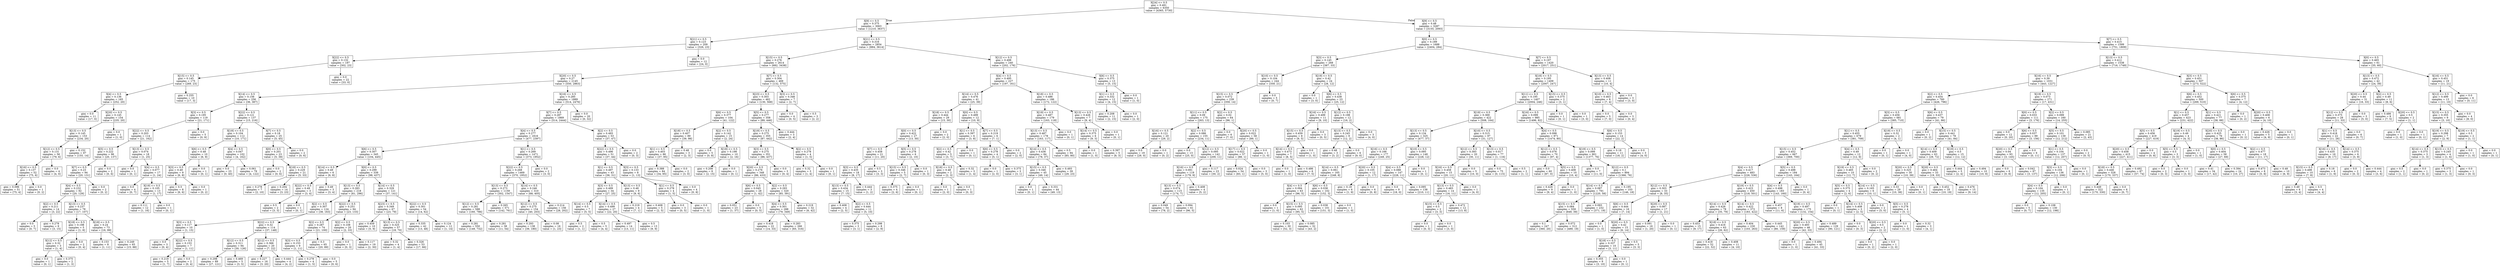 digraph Tree {
node [shape=box] ;
0 [label="X[24] <= 0.5\ngini = 0.491\nsamples = 6350\nvalue = [4365, 5730]"] ;
1 [label="X[9] <= 0.5\ngini = 0.375\nsamples = 3063\nvalue = [1210, 3637]"] ;
0 -> 1 [labeldistance=2.5, labelangle=45, headlabel="True"] ;
2 [label="X[21] <= 0.5\ngini = 0.123\nsamples = 209\nvalue = [326, 23]"] ;
1 -> 2 ;
3 [label="X[22] <= 0.5\ngini = 0.132\nsamples = 197\nvalue = [302, 23]"] ;
2 -> 3 ;
4 [label="X[15] <= 0.5\ngini = 0.145\nsamples = 175\nvalue = [269, 23]"] ;
3 -> 4 ;
5 [label="X[4] <= 0.5\ngini = 0.136\nsamples = 165\nvalue = [252, 20]"] ;
4 -> 5 ;
6 [label="gini = 0.0\nsamples = 11\nvalue = [17, 0]"] ;
5 -> 6 ;
7 [label="X[20] <= 0.5\ngini = 0.145\nsamples = 154\nvalue = [235, 20]"] ;
5 -> 7 ;
8 [label="X[13] <= 0.5\ngini = 0.145\nsamples = 153\nvalue = [234, 20]"] ;
7 -> 8 ;
9 [label="X[12] <= 0.5\ngini = 0.131\nsamples = 56\nvalue = [79, 6]"] ;
8 -> 9 ;
10 [label="X[16] <= 0.5\ngini = 0.137\nsamples = 52\nvalue = [75, 6]"] ;
9 -> 10 ;
11 [label="gini = 0.096\nsamples = 51\nvalue = [75, 4]"] ;
10 -> 11 ;
12 [label="gini = 0.0\nsamples = 1\nvalue = [0, 2]"] ;
10 -> 12 ;
13 [label="gini = 0.0\nsamples = 4\nvalue = [4, 0]"] ;
9 -> 13 ;
14 [label="gini = 0.152\nsamples = 97\nvalue = [155, 14]"] ;
8 -> 14 ;
15 [label="gini = 0.0\nsamples = 1\nvalue = [1, 0]"] ;
7 -> 15 ;
16 [label="gini = 0.255\nsamples = 10\nvalue = [17, 3]"] ;
4 -> 16 ;
17 [label="gini = 0.0\nsamples = 22\nvalue = [33, 0]"] ;
3 -> 17 ;
18 [label="gini = 0.0\nsamples = 12\nvalue = [24, 0]"] ;
2 -> 18 ;
19 [label="X[21] <= 0.5\ngini = 0.316\nsamples = 2854\nvalue = [884, 3614]"] ;
1 -> 19 ;
20 [label="X[15] <= 0.5\ngini = 0.276\nsamples = 2614\nvalue = [682, 3438]"] ;
19 -> 20 ;
21 [label="X[20] <= 0.5\ngini = 0.27\nsamples = 2145\nvalue = [550, 2863]"] ;
20 -> 21 ;
22 [label="X[14] <= 0.5\ngini = 0.156\nsamples = 256\nvalue = [36, 387]"] ;
21 -> 22 ;
23 [label="X[3] <= 0.5\ngini = 0.195\nsamples = 119\nvalue = [21, 171]"] ;
22 -> 23 ;
24 [label="X[22] <= 0.5\ngini = 0.203\nsamples = 114\nvalue = [21, 162]"] ;
23 -> 24 ;
25 [label="X[5] <= 0.5\ngini = 0.222\nsamples = 96\nvalue = [20, 137]"] ;
24 -> 25 ;
26 [label="X[7] <= 0.5\ngini = 0.23\nsamples = 94\nvalue = [20, 131]"] ;
25 -> 26 ;
27 [label="X[4] <= 0.5\ngini = 0.232\nsamples = 92\nvalue = [20, 129]"] ;
26 -> 27 ;
28 [label="X[2] <= 0.5\ngini = 0.211\nsamples = 14\nvalue = [3, 22]"] ;
27 -> 28 ;
29 [label="gini = 0.0\nsamples = 5\nvalue = [0, 7]"] ;
28 -> 29 ;
30 [label="gini = 0.278\nsamples = 9\nvalue = [3, 15]"] ;
28 -> 30 ;
31 [label="X[13] <= 0.5\ngini = 0.237\nsamples = 78\nvalue = [17, 107]"] ;
27 -> 31 ;
32 [label="X[18] <= 0.5\ngini = 0.198\nsamples = 5\nvalue = [1, 8]"] ;
31 -> 32 ;
33 [label="X[12] <= 0.5\ngini = 0.32\nsamples = 3\nvalue = [1, 4]"] ;
32 -> 33 ;
34 [label="gini = 0.0\nsamples = 1\nvalue = [0, 1]"] ;
33 -> 34 ;
35 [label="gini = 0.375\nsamples = 2\nvalue = [1, 3]"] ;
33 -> 35 ;
36 [label="gini = 0.0\nsamples = 2\nvalue = [0, 4]"] ;
32 -> 36 ;
37 [label="X[18] <= 0.5\ngini = 0.24\nsamples = 73\nvalue = [16, 99]"] ;
31 -> 37 ;
38 [label="gini = 0.153\nsamples = 8\nvalue = [1, 11]"] ;
37 -> 38 ;
39 [label="gini = 0.249\nsamples = 65\nvalue = [15, 88]"] ;
37 -> 39 ;
40 [label="gini = 0.0\nsamples = 2\nvalue = [0, 2]"] ;
26 -> 40 ;
41 [label="gini = 0.0\nsamples = 2\nvalue = [0, 6]"] ;
25 -> 41 ;
42 [label="X[13] <= 0.5\ngini = 0.074\nsamples = 18\nvalue = [1, 25]"] ;
24 -> 42 ;
43 [label="gini = 0.0\nsamples = 1\nvalue = [0, 1]"] ;
42 -> 43 ;
44 [label="X[4] <= 0.5\ngini = 0.077\nsamples = 17\nvalue = [1, 24]"] ;
42 -> 44 ;
45 [label="gini = 0.0\nsamples = 4\nvalue = [0, 7]"] ;
44 -> 45 ;
46 [label="X[19] <= 0.5\ngini = 0.105\nsamples = 13\nvalue = [1, 17]"] ;
44 -> 46 ;
47 [label="gini = 0.111\nsamples = 12\nvalue = [1, 16]"] ;
46 -> 47 ;
48 [label="gini = 0.0\nsamples = 1\nvalue = [0, 1]"] ;
46 -> 48 ;
49 [label="gini = 0.0\nsamples = 5\nvalue = [0, 9]"] ;
23 -> 49 ;
50 [label="X[22] <= 0.5\ngini = 0.121\nsamples = 137\nvalue = [15, 216]"] ;
22 -> 50 ;
51 [label="X[18] <= 0.5\ngini = 0.104\nsamples = 112\nvalue = [10, 171]"] ;
50 -> 51 ;
52 [label="X[6] <= 0.5\ngini = 0.48\nsamples = 10\nvalue = [6, 9]"] ;
51 -> 52 ;
53 [label="X[3] <= 0.5\ngini = 0.49\nsamples = 9\nvalue = [6, 8]"] ;
52 -> 53 ;
54 [label="gini = 0.5\nsamples = 8\nvalue = [6, 6]"] ;
53 -> 54 ;
55 [label="gini = 0.0\nsamples = 1\nvalue = [0, 2]"] ;
53 -> 55 ;
56 [label="gini = 0.0\nsamples = 1\nvalue = [0, 1]"] ;
52 -> 56 ;
57 [label="X[4] <= 0.5\ngini = 0.047\nsamples = 102\nvalue = [4, 162]"] ;
51 -> 57 ;
58 [label="gini = 0.0\nsamples = 23\nvalue = [0, 40]"] ;
57 -> 58 ;
59 [label="gini = 0.061\nsamples = 79\nvalue = [4, 122]"] ;
57 -> 59 ;
60 [label="X[7] <= 0.5\ngini = 0.18\nsamples = 25\nvalue = [5, 45]"] ;
50 -> 60 ;
61 [label="X[0] <= 0.5\ngini = 0.201\nsamples = 23\nvalue = [5, 39]"] ;
60 -> 61 ;
62 [label="gini = 0.0\nsamples = 2\nvalue = [0, 6]"] ;
61 -> 62 ;
63 [label="X[18] <= 0.5\ngini = 0.229\nsamples = 21\nvalue = [5, 33]"] ;
61 -> 63 ;
64 [label="gini = 0.278\nsamples = 7\nvalue = [2, 10]"] ;
63 -> 64 ;
65 [label="gini = 0.204\nsamples = 14\nvalue = [3, 23]"] ;
63 -> 65 ;
66 [label="gini = 0.0\nsamples = 2\nvalue = [0, 6]"] ;
60 -> 66 ;
67 [label="X[16] <= 0.5\ngini = 0.285\nsamples = 1889\nvalue = [514, 2476]"] ;
21 -> 67 ;
68 [label="X[7] <= 0.5\ngini = 0.287\nsamples = 1869\nvalue = [514, 2444]"] ;
67 -> 68 ;
69 [label="X[4] <= 0.5\ngini = 0.277\nsamples = 1816\nvalue = [477, 2397]"] ;
68 -> 69 ;
70 [label="X[6] <= 0.5\ngini = 0.307\nsamples = 345\nvalue = [104, 445]"] ;
69 -> 70 ;
71 [label="X[14] <= 0.5\ngini = 0.49\nsamples = 6\nvalue = [6, 8]"] ;
70 -> 71 ;
72 [label="X[22] <= 0.5\ngini = 0.49\nsamples = 3\nvalue = [3, 4]"] ;
71 -> 72 ;
73 [label="gini = 0.5\nsamples = 2\nvalue = [3, 3]"] ;
72 -> 73 ;
74 [label="gini = 0.0\nsamples = 1\nvalue = [0, 1]"] ;
72 -> 74 ;
75 [label="gini = 0.49\nsamples = 3\nvalue = [3, 4]"] ;
71 -> 75 ;
76 [label="X[0] <= 0.5\ngini = 0.299\nsamples = 339\nvalue = [98, 437]"] ;
70 -> 76 ;
77 [label="X[13] <= 0.5\ngini = 0.283\nsamples = 218\nvalue = [61, 296]"] ;
76 -> 77 ;
78 [label="X[2] <= 0.5\ngini = 0.307\nsamples = 124\nvalue = [38, 163]"] ;
77 -> 78 ;
79 [label="X[3] <= 0.5\ngini = 0.117\nsamples = 10\nvalue = [1, 15]"] ;
78 -> 79 ;
80 [label="gini = 0.0\nsamples = 3\nvalue = [0, 4]"] ;
79 -> 80 ;
81 [label="X[22] <= 0.5\ngini = 0.153\nsamples = 7\nvalue = [1, 11]"] ;
79 -> 81 ;
82 [label="gini = 0.219\nsamples = 5\nvalue = [1, 7]"] ;
81 -> 82 ;
83 [label="gini = 0.0\nsamples = 2\nvalue = [0, 4]"] ;
81 -> 83 ;
84 [label="X[22] <= 0.5\ngini = 0.32\nsamples = 114\nvalue = [37, 148]"] ;
78 -> 84 ;
85 [label="X[12] <= 0.5\ngini = 0.311\nsamples = 94\nvalue = [30, 126]"] ;
84 -> 85 ;
86 [label="gini = 0.298\nsamples = 89\nvalue = [27, 121]"] ;
85 -> 86 ;
87 [label="gini = 0.469\nsamples = 5\nvalue = [3, 5]"] ;
85 -> 87 ;
88 [label="X[12] <= 0.5\ngini = 0.366\nsamples = 20\nvalue = [7, 22]"] ;
84 -> 88 ;
89 [label="gini = 0.227\nsamples = 16\nvalue = [3, 20]"] ;
88 -> 89 ;
90 [label="gini = 0.444\nsamples = 4\nvalue = [4, 2]"] ;
88 -> 90 ;
91 [label="X[22] <= 0.5\ngini = 0.251\nsamples = 94\nvalue = [23, 133]"] ;
77 -> 91 ;
92 [label="X[2] <= 0.5\ngini = 0.287\nsamples = 74\nvalue = [21, 100]"] ;
91 -> 92 ;
93 [label="X[3] <= 0.5\ngini = 0.153\nsamples = 9\nvalue = [1, 11]"] ;
92 -> 93 ;
94 [label="gini = 0.278\nsamples = 4\nvalue = [1, 5]"] ;
93 -> 94 ;
95 [label="gini = 0.0\nsamples = 5\nvalue = [0, 6]"] ;
93 -> 95 ;
96 [label="gini = 0.3\nsamples = 65\nvalue = [20, 89]"] ;
92 -> 96 ;
97 [label="X[2] <= 0.5\ngini = 0.108\nsamples = 20\nvalue = [2, 33]"] ;
91 -> 97 ;
98 [label="gini = 0.0\nsamples = 1\nvalue = [0, 3]"] ;
97 -> 98 ;
99 [label="gini = 0.117\nsamples = 19\nvalue = [2, 30]"] ;
97 -> 99 ;
100 [label="X[14] <= 0.5\ngini = 0.329\nsamples = 121\nvalue = [37, 141]"] ;
76 -> 100 ;
101 [label="X[23] <= 0.5\ngini = 0.349\nsamples = 67\nvalue = [23, 79]"] ;
100 -> 101 ;
102 [label="gini = 0.459\nsamples = 10\nvalue = [5, 9]"] ;
101 -> 102 ;
103 [label="X[13] <= 0.5\ngini = 0.325\nsamples = 57\nvalue = [18, 70]"] ;
101 -> 103 ;
104 [label="gini = 0.32\nsamples = 4\nvalue = [1, 4]"] ;
103 -> 104 ;
105 [label="gini = 0.326\nsamples = 53\nvalue = [17, 66]"] ;
103 -> 105 ;
106 [label="X[22] <= 0.5\ngini = 0.301\nsamples = 54\nvalue = [14, 62]"] ;
100 -> 106 ;
107 [label="gini = 0.335\nsamples = 42\nvalue = [13, 48]"] ;
106 -> 107 ;
108 [label="gini = 0.124\nsamples = 12\nvalue = [1, 14]"] ;
106 -> 108 ;
109 [label="X[1] <= 0.5\ngini = 0.269\nsamples = 1471\nvalue = [373, 1952]"] ;
69 -> 109 ;
110 [label="X[22] <= 0.5\ngini = 0.268\nsamples = 1469\nvalue = [370, 1952]"] ;
109 -> 110 ;
111 [label="X[13] <= 0.5\ngini = 0.273\nsamples = 1159\nvalue = [302, 1547]"] ;
110 -> 111 ;
112 [label="X[12] <= 0.5\ngini = 0.281\nsamples = 588\nvalue = [160, 786]"] ;
111 -> 112 ;
113 [label="gini = 0.281\nsamples = 550\nvalue = [149, 732]"] ;
112 -> 113 ;
114 [label="gini = 0.281\nsamples = 38\nvalue = [11, 54]"] ;
112 -> 114 ;
115 [label="gini = 0.265\nsamples = 571\nvalue = [142, 761]"] ;
111 -> 115 ;
116 [label="X[14] <= 0.5\ngini = 0.246\nsamples = 310\nvalue = [68, 405]"] ;
110 -> 116 ;
117 [label="X[12] <= 0.5\ngini = 0.275\nsamples = 154\nvalue = [40, 203]"] ;
116 -> 117 ;
118 [label="gini = 0.293\nsamples = 138\nvalue = [39, 180]"] ;
117 -> 118 ;
119 [label="gini = 0.08\nsamples = 16\nvalue = [1, 23]"] ;
117 -> 119 ;
120 [label="gini = 0.214\nsamples = 156\nvalue = [28, 202]"] ;
116 -> 120 ;
121 [label="gini = 0.0\nsamples = 2\nvalue = [3, 0]"] ;
109 -> 121 ;
122 [label="X[2] <= 0.5\ngini = 0.493\nsamples = 53\nvalue = [37, 47]"] ;
68 -> 122 ;
123 [label="X[22] <= 0.5\ngini = 0.496\nsamples = 51\nvalue = [37, 44]"] ;
122 -> 123 ;
124 [label="X[1] <= 0.5\ngini = 0.497\nsamples = 43\nvalue = [36, 31]"] ;
123 -> 124 ;
125 [label="X[3] <= 0.5\ngini = 0.499\nsamples = 34\nvalue = [27, 25]"] ;
124 -> 125 ;
126 [label="X[14] <= 0.5\ngini = 0.5\nsamples = 7\nvalue = [5, 5]"] ;
125 -> 126 ;
127 [label="gini = 0.5\nsamples = 2\nvalue = [1, 1]"] ;
126 -> 127 ;
128 [label="gini = 0.5\nsamples = 5\nvalue = [4, 4]"] ;
126 -> 128 ;
129 [label="X[14] <= 0.5\ngini = 0.499\nsamples = 27\nvalue = [22, 20]"] ;
125 -> 129 ;
130 [label="gini = 0.497\nsamples = 14\nvalue = [13, 11]"] ;
129 -> 130 ;
131 [label="gini = 0.5\nsamples = 13\nvalue = [9, 9]"] ;
129 -> 131 ;
132 [label="X[13] <= 0.5\ngini = 0.48\nsamples = 9\nvalue = [9, 6]"] ;
124 -> 132 ;
133 [label="gini = 0.219\nsamples = 4\nvalue = [7, 1]"] ;
132 -> 133 ;
134 [label="gini = 0.408\nsamples = 5\nvalue = [2, 5]"] ;
132 -> 134 ;
135 [label="X[3] <= 0.5\ngini = 0.133\nsamples = 8\nvalue = [1, 13]"] ;
123 -> 135 ;
136 [label="X[1] <= 0.5\ngini = 0.278\nsamples = 4\nvalue = [1, 5]"] ;
135 -> 136 ;
137 [label="gini = 0.0\nsamples = 3\nvalue = [0, 5]"] ;
136 -> 137 ;
138 [label="gini = 0.0\nsamples = 1\nvalue = [1, 0]"] ;
136 -> 138 ;
139 [label="gini = 0.0\nsamples = 4\nvalue = [0, 8]"] ;
135 -> 139 ;
140 [label="gini = 0.0\nsamples = 2\nvalue = [0, 3]"] ;
122 -> 140 ;
141 [label="gini = 0.0\nsamples = 20\nvalue = [0, 32]"] ;
67 -> 141 ;
142 [label="X[7] <= 0.5\ngini = 0.304\nsamples = 469\nvalue = [132, 575]"] ;
20 -> 142 ;
143 [label="X[23] <= 0.5\ngini = 0.303\nsamples = 462\nvalue = [130, 568]"] ;
142 -> 143 ;
144 [label="X[6] <= 0.5\ngini = 0.377\nsamples = 104\nvalue = [41, 122]"] ;
143 -> 144 ;
145 [label="X[18] <= 0.5\ngini = 0.407\nsamples = 89\nvalue = [39, 98]"] ;
144 -> 145 ;
146 [label="X[1] <= 0.5\ngini = 0.403\nsamples = 86\nvalue = [37, 95]"] ;
145 -> 146 ;
147 [label="gini = 0.388\nsamples = 84\nvalue = [34, 95]"] ;
146 -> 147 ;
148 [label="gini = 0.0\nsamples = 2\nvalue = [3, 0]"] ;
146 -> 148 ;
149 [label="gini = 0.48\nsamples = 3\nvalue = [2, 3]"] ;
145 -> 149 ;
150 [label="X[2] <= 0.5\ngini = 0.142\nsamples = 15\nvalue = [2, 24]"] ;
144 -> 150 ;
151 [label="gini = 0.0\nsamples = 5\nvalue = [0, 8]"] ;
150 -> 151 ;
152 [label="X[18] <= 0.5\ngini = 0.198\nsamples = 10\nvalue = [2, 16]"] ;
150 -> 152 ;
153 [label="gini = 0.208\nsamples = 9\nvalue = [2, 15]"] ;
152 -> 153 ;
154 [label="gini = 0.0\nsamples = 1\nvalue = [0, 1]"] ;
152 -> 154 ;
155 [label="X[5] <= 0.5\ngini = 0.277\nsamples = 358\nvalue = [89, 446]"] ;
143 -> 155 ;
156 [label="X[19] <= 0.5\ngini = 0.275\nsamples = 355\nvalue = [87, 442]"] ;
155 -> 156 ;
157 [label="X[3] <= 0.5\ngini = 0.275\nsamples = 351\nvalue = [86, 437]"] ;
156 -> 157 ;
158 [label="X[20] <= 0.5\ngini = 0.276\nsamples = 348\nvalue = [86, 433]"] ;
157 -> 158 ;
159 [label="X[6] <= 0.5\ngini = 0.045\nsamples = 28\nvalue = [1, 42]"] ;
158 -> 159 ;
160 [label="gini = 0.051\nsamples = 23\nvalue = [1, 37]"] ;
159 -> 160 ;
161 [label="gini = 0.0\nsamples = 5\nvalue = [0, 5]"] ;
159 -> 161 ;
162 [label="X[2] <= 0.5\ngini = 0.293\nsamples = 320\nvalue = [85, 391]"] ;
158 -> 162 ;
163 [label="X[4] <= 0.5\ngini = 0.301\nsamples = 288\nvalue = [79, 349]"] ;
162 -> 163 ;
164 [label="gini = 0.418\nsamples = 22\nvalue = [14, 33]"] ;
163 -> 164 ;
165 [label="gini = 0.283\nsamples = 266\nvalue = [65, 316]"] ;
163 -> 165 ;
166 [label="gini = 0.219\nsamples = 32\nvalue = [6, 42]"] ;
162 -> 166 ;
167 [label="gini = 0.0\nsamples = 3\nvalue = [0, 4]"] ;
157 -> 167 ;
168 [label="X[2] <= 0.5\ngini = 0.278\nsamples = 4\nvalue = [1, 5]"] ;
156 -> 168 ;
169 [label="gini = 0.32\nsamples = 3\nvalue = [1, 4]"] ;
168 -> 169 ;
170 [label="gini = 0.0\nsamples = 1\nvalue = [0, 1]"] ;
168 -> 170 ;
171 [label="gini = 0.444\nsamples = 3\nvalue = [2, 4]"] ;
155 -> 171 ;
172 [label="X[3] <= 0.5\ngini = 0.346\nsamples = 7\nvalue = [2, 7]"] ;
142 -> 172 ;
173 [label="gini = 0.0\nsamples = 4\nvalue = [0, 5]"] ;
172 -> 173 ;
174 [label="gini = 0.5\nsamples = 3\nvalue = [2, 2]"] ;
172 -> 174 ;
175 [label="X[12] <= 0.5\ngini = 0.498\nsamples = 240\nvalue = [202, 176]"] ;
19 -> 175 ;
176 [label="X[4] <= 0.5\ngini = 0.495\nsamples = 227\nvalue = [197, 161]"] ;
175 -> 176 ;
177 [label="X[14] <= 0.5\ngini = 0.476\nsamples = 41\nvalue = [25, 39]"] ;
176 -> 177 ;
178 [label="X[18] <= 0.5\ngini = 0.444\nsamples = 29\nvalue = [15, 30]"] ;
177 -> 178 ;
179 [label="X[0] <= 0.5\ngini = 0.422\nsamples = 27\nvalue = [13, 30]"] ;
178 -> 179 ;
180 [label="X[7] <= 0.5\ngini = 0.458\nsamples = 21\nvalue = [11, 20]"] ;
179 -> 180 ;
181 [label="X[3] <= 0.5\ngini = 0.435\nsamples = 18\nvalue = [8, 17]"] ;
180 -> 181 ;
182 [label="X[13] <= 0.5\ngini = 0.434\nsamples = 15\nvalue = [7, 15]"] ;
181 -> 182 ;
183 [label="gini = 0.408\nsamples = 4\nvalue = [2, 5]"] ;
182 -> 183 ;
184 [label="X[2] <= 0.5\ngini = 0.444\nsamples = 11\nvalue = [5, 10]"] ;
182 -> 184 ;
185 [label="gini = 0.375\nsamples = 3\nvalue = [3, 1]"] ;
184 -> 185 ;
186 [label="gini = 0.298\nsamples = 8\nvalue = [2, 9]"] ;
184 -> 186 ;
187 [label="gini = 0.444\nsamples = 3\nvalue = [1, 2]"] ;
181 -> 187 ;
188 [label="gini = 0.5\nsamples = 3\nvalue = [3, 3]"] ;
180 -> 188 ;
189 [label="X[5] <= 0.5\ngini = 0.278\nsamples = 6\nvalue = [2, 10]"] ;
179 -> 189 ;
190 [label="X[15] <= 0.5\ngini = 0.346\nsamples = 5\nvalue = [2, 7]"] ;
189 -> 190 ;
191 [label="gini = 0.375\nsamples = 4\nvalue = [2, 6]"] ;
190 -> 191 ;
192 [label="gini = 0.0\nsamples = 1\nvalue = [0, 1]"] ;
190 -> 192 ;
193 [label="gini = 0.0\nsamples = 1\nvalue = [0, 3]"] ;
189 -> 193 ;
194 [label="gini = 0.0\nsamples = 2\nvalue = [2, 0]"] ;
178 -> 194 ;
195 [label="X[0] <= 0.5\ngini = 0.499\nsamples = 12\nvalue = [10, 9]"] ;
177 -> 195 ;
196 [label="X[1] <= 0.5\ngini = 0.397\nsamples = 6\nvalue = [3, 8]"] ;
195 -> 196 ;
197 [label="X[2] <= 0.5\ngini = 0.42\nsamples = 5\nvalue = [3, 7]"] ;
196 -> 197 ;
198 [label="X[18] <= 0.5\ngini = 0.48\nsamples = 2\nvalue = [2, 3]"] ;
197 -> 198 ;
199 [label="gini = 0.0\nsamples = 1\nvalue = [2, 0]"] ;
198 -> 199 ;
200 [label="gini = 0.0\nsamples = 1\nvalue = [0, 3]"] ;
198 -> 200 ;
201 [label="gini = 0.32\nsamples = 3\nvalue = [1, 4]"] ;
197 -> 201 ;
202 [label="gini = 0.0\nsamples = 1\nvalue = [0, 1]"] ;
196 -> 202 ;
203 [label="X[7] <= 0.5\ngini = 0.219\nsamples = 6\nvalue = [7, 1]"] ;
195 -> 203 ;
204 [label="X[6] <= 0.5\ngini = 0.278\nsamples = 4\nvalue = [5, 1]"] ;
203 -> 204 ;
205 [label="gini = 0.0\nsamples = 1\nvalue = [2, 0]"] ;
204 -> 205 ;
206 [label="gini = 0.375\nsamples = 3\nvalue = [3, 1]"] ;
204 -> 206 ;
207 [label="gini = 0.0\nsamples = 2\nvalue = [2, 0]"] ;
203 -> 207 ;
208 [label="X[18] <= 0.5\ngini = 0.486\nsamples = 186\nvalue = [172, 122]"] ;
176 -> 208 ;
209 [label="X[19] <= 0.5\ngini = 0.487\nsamples = 179\nvalue = [163, 118]"] ;
208 -> 209 ;
210 [label="X[13] <= 0.5\ngini = 0.487\nsamples = 178\nvalue = [163, 117]"] ;
209 -> 210 ;
211 [label="X[14] <= 0.5\ngini = 0.436\nsamples = 84\nvalue = [78, 37]"] ;
210 -> 211 ;
212 [label="X[15] <= 0.5\ngini = 0.346\nsamples = 45\nvalue = [49, 14]"] ;
211 -> 212 ;
213 [label="gini = 0.0\nsamples = 1\nvalue = [0, 1]"] ;
212 -> 213 ;
214 [label="gini = 0.331\nsamples = 44\nvalue = [49, 13]"] ;
212 -> 214 ;
215 [label="gini = 0.493\nsamples = 39\nvalue = [29, 23]"] ;
211 -> 215 ;
216 [label="gini = 0.5\nsamples = 94\nvalue = [85, 80]"] ;
210 -> 216 ;
217 [label="gini = 0.0\nsamples = 1\nvalue = [0, 1]"] ;
209 -> 217 ;
218 [label="X[13] <= 0.5\ngini = 0.426\nsamples = 7\nvalue = [9, 4]"] ;
208 -> 218 ;
219 [label="X[14] <= 0.5\ngini = 0.375\nsamples = 6\nvalue = [9, 3]"] ;
218 -> 219 ;
220 [label="gini = 0.0\nsamples = 1\nvalue = [1, 0]"] ;
219 -> 220 ;
221 [label="gini = 0.397\nsamples = 5\nvalue = [8, 3]"] ;
219 -> 221 ;
222 [label="gini = 0.0\nsamples = 1\nvalue = [0, 1]"] ;
218 -> 222 ;
223 [label="X[6] <= 0.5\ngini = 0.375\nsamples = 13\nvalue = [5, 15]"] ;
175 -> 223 ;
224 [label="X[1] <= 0.5\ngini = 0.332\nsamples = 12\nvalue = [4, 15]"] ;
223 -> 224 ;
225 [label="gini = 0.208\nsamples = 11\nvalue = [2, 15]"] ;
224 -> 225 ;
226 [label="gini = 0.0\nsamples = 1\nvalue = [2, 0]"] ;
224 -> 226 ;
227 [label="gini = 0.0\nsamples = 1\nvalue = [1, 0]"] ;
223 -> 227 ;
228 [label="X[9] <= 0.5\ngini = 0.48\nsamples = 3287\nvalue = [3155, 2093]"] ;
0 -> 228 [labeldistance=2.5, labelangle=-45, headlabel="False"] ;
229 [label="X[0] <= 0.5\ngini = 0.189\nsamples = 1688\nvalue = [2404, 284]"] ;
228 -> 229 ;
230 [label="X[3] <= 0.5\ngini = 0.145\nsamples = 268\nvalue = [387, 33]"] ;
229 -> 230 ;
231 [label="X[10] <= 0.5\ngini = 0.104\nsamples = 244\nvalue = [359, 21]"] ;
230 -> 231 ;
232 [label="X[15] <= 0.5\ngini = 0.072\nsamples = 239\nvalue = [359, 14]"] ;
231 -> 232 ;
233 [label="X[11] <= 0.5\ngini = 0.09\nsamples = 175\nvalue = [263, 13]"] ;
232 -> 233 ;
234 [label="X[16] <= 0.5\ngini = 0.121\nsamples = 20\nvalue = [29, 2]"] ;
233 -> 234 ;
235 [label="gini = 0.0\nsamples = 19\nvalue = [29, 0]"] ;
234 -> 235 ;
236 [label="gini = 0.0\nsamples = 1\nvalue = [0, 2]"] ;
234 -> 236 ;
237 [label="X[2] <= 0.5\ngini = 0.086\nsamples = 155\nvalue = [234, 11]"] ;
233 -> 237 ;
238 [label="gini = 0.0\nsamples = 13\nvalue = [25, 0]"] ;
237 -> 238 ;
239 [label="X[12] <= 0.5\ngini = 0.095\nsamples = 142\nvalue = [209, 11]"] ;
237 -> 239 ;
240 [label="X[16] <= 0.5\ngini = 0.091\nsamples = 119\nvalue = [179, 9]"] ;
239 -> 240 ;
241 [label="X[13] <= 0.5\ngini = 0.074\nsamples = 115\nvalue = [174, 7]"] ;
240 -> 241 ;
242 [label="gini = 0.049\nsamples = 54\nvalue = [78, 2]"] ;
241 -> 242 ;
243 [label="gini = 0.094\nsamples = 61\nvalue = [96, 5]"] ;
241 -> 243 ;
244 [label="gini = 0.408\nsamples = 4\nvalue = [5, 2]"] ;
240 -> 244 ;
245 [label="gini = 0.117\nsamples = 23\nvalue = [30, 2]"] ;
239 -> 245 ;
246 [label="X[2] <= 0.5\ngini = 0.02\nsamples = 64\nvalue = [96, 1]"] ;
232 -> 246 ;
247 [label="gini = 0.0\nsamples = 6\nvalue = [7, 0]"] ;
246 -> 247 ;
248 [label="X[20] <= 0.5\ngini = 0.022\nsamples = 58\nvalue = [89, 1]"] ;
246 -> 248 ;
249 [label="X[17] <= 0.5\ngini = 0.022\nsamples = 57\nvalue = [88, 1]"] ;
248 -> 249 ;
250 [label="gini = 0.024\nsamples = 54\nvalue = [83, 1]"] ;
249 -> 250 ;
251 [label="gini = 0.0\nsamples = 3\nvalue = [5, 0]"] ;
249 -> 251 ;
252 [label="gini = 0.0\nsamples = 1\nvalue = [1, 0]"] ;
248 -> 252 ;
253 [label="gini = 0.0\nsamples = 5\nvalue = [0, 7]"] ;
231 -> 253 ;
254 [label="X[19] <= 0.5\ngini = 0.42\nsamples = 24\nvalue = [28, 12]"] ;
230 -> 254 ;
255 [label="gini = 0.0\nsamples = 1\nvalue = [3, 0]"] ;
254 -> 255 ;
256 [label="X[6] <= 0.5\ngini = 0.438\nsamples = 23\nvalue = [25, 12]"] ;
254 -> 256 ;
257 [label="X[16] <= 0.5\ngini = 0.499\nsamples = 11\nvalue = [9, 10]"] ;
256 -> 257 ;
258 [label="X[15] <= 0.5\ngini = 0.459\nsamples = 8\nvalue = [9, 5]"] ;
257 -> 258 ;
259 [label="X[14] <= 0.5\ngini = 0.473\nsamples = 7\nvalue = [8, 5]"] ;
258 -> 259 ;
260 [label="gini = 0.0\nsamples = 1\nvalue = [1, 0]"] ;
259 -> 260 ;
261 [label="gini = 0.486\nsamples = 6\nvalue = [7, 5]"] ;
259 -> 261 ;
262 [label="gini = 0.0\nsamples = 1\nvalue = [1, 0]"] ;
258 -> 262 ;
263 [label="gini = 0.0\nsamples = 3\nvalue = [0, 5]"] ;
257 -> 263 ;
264 [label="X[12] <= 0.5\ngini = 0.198\nsamples = 12\nvalue = [16, 2]"] ;
256 -> 264 ;
265 [label="X[13] <= 0.5\ngini = 0.245\nsamples = 9\nvalue = [12, 2]"] ;
264 -> 265 ;
266 [label="gini = 0.48\nsamples = 3\nvalue = [3, 2]"] ;
265 -> 266 ;
267 [label="gini = 0.0\nsamples = 6\nvalue = [9, 0]"] ;
265 -> 267 ;
268 [label="gini = 0.0\nsamples = 3\nvalue = [4, 0]"] ;
264 -> 268 ;
269 [label="X[7] <= 0.5\ngini = 0.197\nsamples = 1420\nvalue = [2017, 251]"] ;
229 -> 269 ;
270 [label="X[18] <= 0.5\ngini = 0.195\nsamples = 1409\nvalue = [2007, 247]"] ;
269 -> 270 ;
271 [label="X[11] <= 0.5\ngini = 0.195\nsamples = 1407\nvalue = [2004, 246]"] ;
270 -> 271 ;
272 [label="X[19] <= 0.5\ngini = 0.369\nsamples = 422\nvalue = [508, 164]"] ;
271 -> 272 ;
273 [label="X[13] <= 0.5\ngini = 0.134\nsamples = 325\nvalue = [477, 37]"] ;
272 -> 273 ;
274 [label="X[16] <= 0.5\ngini = 0.166\nsamples = 177\nvalue = [249, 25]"] ;
273 -> 274 ;
275 [label="X[14] <= 0.5\ngini = 0.061\nsamples = 165\nvalue = [248, 8]"] ;
274 -> 275 ;
276 [label="X[4] <= 0.5\ngini = 0.094\nsamples = 63\nvalue = [96, 5]"] ;
275 -> 276 ;
277 [label="gini = 0.0\nsamples = 1\nvalue = [1, 0]"] ;
276 -> 277 ;
278 [label="X[15] <= 0.5\ngini = 0.095\nsamples = 62\nvalue = [95, 5]"] ;
276 -> 278 ;
279 [label="gini = 0.103\nsamples = 30\nvalue = [52, 3]"] ;
278 -> 279 ;
280 [label="gini = 0.085\nsamples = 32\nvalue = [43, 2]"] ;
278 -> 280 ;
281 [label="X[6] <= 0.5\ngini = 0.038\nsamples = 102\nvalue = [152, 3]"] ;
275 -> 281 ;
282 [label="gini = 0.038\nsamples = 101\nvalue = [151, 3]"] ;
281 -> 282 ;
283 [label="gini = 0.0\nsamples = 1\nvalue = [1, 0]"] ;
281 -> 283 ;
284 [label="X[20] <= 0.5\ngini = 0.105\nsamples = 12\nvalue = [1, 17]"] ;
274 -> 284 ;
285 [label="gini = 0.18\nsamples = 6\nvalue = [1, 9]"] ;
284 -> 285 ;
286 [label="gini = 0.0\nsamples = 6\nvalue = [0, 8]"] ;
284 -> 286 ;
287 [label="X[10] <= 0.5\ngini = 0.095\nsamples = 148\nvalue = [228, 12]"] ;
273 -> 287 ;
288 [label="X[4] <= 0.5\ngini = 0.088\nsamples = 147\nvalue = [228, 11]"] ;
287 -> 288 ;
289 [label="gini = 0.0\nsamples = 9\nvalue = [18, 0]"] ;
288 -> 289 ;
290 [label="gini = 0.095\nsamples = 138\nvalue = [210, 11]"] ;
288 -> 290 ;
291 [label="gini = 0.0\nsamples = 1\nvalue = [0, 1]"] ;
287 -> 291 ;
292 [label="X[10] <= 0.5\ngini = 0.315\nsamples = 97\nvalue = [31, 127]"] ;
272 -> 292 ;
293 [label="X[12] <= 0.5\ngini = 0.393\nsamples = 20\nvalue = [30, 11]"] ;
292 -> 293 ;
294 [label="X[16] <= 0.5\ngini = 0.458\nsamples = 15\nvalue = [20, 11]"] ;
293 -> 294 ;
295 [label="X[13] <= 0.5\ngini = 0.483\nsamples = 14\nvalue = [16, 11]"] ;
294 -> 295 ;
296 [label="X[15] <= 0.5\ngini = 0.5\nsamples = 2\nvalue = [3, 3]"] ;
295 -> 296 ;
297 [label="gini = 0.0\nsamples = 1\nvalue = [0, 3]"] ;
296 -> 297 ;
298 [label="gini = 0.0\nsamples = 1\nvalue = [3, 0]"] ;
296 -> 298 ;
299 [label="gini = 0.472\nsamples = 12\nvalue = [13, 8]"] ;
295 -> 299 ;
300 [label="gini = 0.0\nsamples = 1\nvalue = [4, 0]"] ;
294 -> 300 ;
301 [label="gini = 0.0\nsamples = 5\nvalue = [10, 0]"] ;
293 -> 301 ;
302 [label="X[13] <= 0.5\ngini = 0.017\nsamples = 77\nvalue = [1, 116]"] ;
292 -> 302 ;
303 [label="gini = 0.0\nsamples = 75\nvalue = [0, 115]"] ;
302 -> 303 ;
304 [label="gini = 0.5\nsamples = 2\nvalue = [1, 1]"] ;
302 -> 304 ;
305 [label="X[16] <= 0.5\ngini = 0.099\nsamples = 985\nvalue = [1496, 82]"] ;
271 -> 305 ;
306 [label="X[4] <= 0.5\ngini = 0.098\nsamples = 971\nvalue = [1474, 80]"] ;
305 -> 306 ;
307 [label="X[12] <= 0.5\ngini = 0.076\nsamples = 70\nvalue = [97, 4]"] ;
306 -> 307 ;
308 [label="gini = 0.0\nsamples = 60\nvalue = [87, 0]"] ;
307 -> 308 ;
309 [label="X[5] <= 0.5\ngini = 0.408\nsamples = 10\nvalue = [10, 4]"] ;
307 -> 309 ;
310 [label="gini = 0.426\nsamples = 9\nvalue = [9, 4]"] ;
309 -> 310 ;
311 [label="gini = 0.0\nsamples = 1\nvalue = [1, 0]"] ;
309 -> 311 ;
312 [label="X[19] <= 0.5\ngini = 0.099\nsamples = 901\nvalue = [1377, 76]"] ;
306 -> 312 ;
313 [label="gini = 0.0\nsamples = 7\nvalue = [11, 0]"] ;
312 -> 313 ;
314 [label="X[12] <= 0.5\ngini = 0.1\nsamples = 894\nvalue = [1366, 76]"] ;
312 -> 314 ;
315 [label="X[14] <= 0.5\ngini = 0.087\nsamples = 791\nvalue = [1220, 58]"] ;
314 -> 315 ;
316 [label="X[15] <= 0.5\ngini = 0.084\nsamples = 559\nvalue = [849, 39]"] ;
315 -> 316 ;
317 [label="gini = 0.1\nsamples = 247\nvalue = [360, 20]"] ;
316 -> 317 ;
318 [label="gini = 0.072\nsamples = 312\nvalue = [489, 19]"] ;
316 -> 318 ;
319 [label="gini = 0.093\nsamples = 232\nvalue = [371, 19]"] ;
315 -> 319 ;
320 [label="gini = 0.195\nsamples = 103\nvalue = [146, 18]"] ;
314 -> 320 ;
321 [label="X[6] <= 0.5\ngini = 0.153\nsamples = 14\nvalue = [22, 2]"] ;
305 -> 321 ;
322 [label="gini = 0.18\nsamples = 11\nvalue = [18, 2]"] ;
321 -> 322 ;
323 [label="gini = 0.0\nsamples = 3\nvalue = [4, 0]"] ;
321 -> 323 ;
324 [label="X[15] <= 0.5\ngini = 0.375\nsamples = 2\nvalue = [3, 1]"] ;
270 -> 324 ;
325 [label="gini = 0.0\nsamples = 1\nvalue = [0, 1]"] ;
324 -> 325 ;
326 [label="gini = 0.0\nsamples = 1\nvalue = [3, 0]"] ;
324 -> 326 ;
327 [label="X[13] <= 0.5\ngini = 0.408\nsamples = 11\nvalue = [10, 4]"] ;
269 -> 327 ;
328 [label="X[10] <= 0.5\ngini = 0.463\nsamples = 8\nvalue = [7, 4]"] ;
327 -> 328 ;
329 [label="gini = 0.0\nsamples = 5\nvalue = [7, 0]"] ;
328 -> 329 ;
330 [label="gini = 0.0\nsamples = 3\nvalue = [0, 4]"] ;
328 -> 330 ;
331 [label="gini = 0.0\nsamples = 3\nvalue = [3, 0]"] ;
327 -> 331 ;
332 [label="X[7] <= 0.5\ngini = 0.415\nsamples = 1599\nvalue = [751, 1809]"] ;
228 -> 332 ;
333 [label="X[13] <= 0.5\ngini = 0.412\nsamples = 1538\nvalue = [716, 1749]"] ;
332 -> 333 ;
334 [label="X[16] <= 0.5\ngini = 0.39\nsamples = 1031\nvalue = [443, 1227]"] ;
333 -> 334 ;
335 [label="X[2] <= 0.5\ngini = 0.454\nsamples = 760\nvalue = [426, 796]"] ;
334 -> 335 ;
336 [label="X[3] <= 0.5\ngini = 0.456\nsamples = 681\nvalue = [385, 710]"] ;
335 -> 336 ;
337 [label="X[1] <= 0.5\ngini = 0.455\nsamples = 679\nvalue = [381, 709]"] ;
336 -> 337 ;
338 [label="X[15] <= 0.5\ngini = 0.452\nsamples = 667\nvalue = [369, 700]"] ;
337 -> 338 ;
339 [label="X[4] <= 0.5\ngini = 0.417\nsamples = 483\nvalue = [226, 536]"] ;
338 -> 339 ;
340 [label="X[12] <= 0.5\ngini = 0.303\nsamples = 33\nvalue = [8, 35]"] ;
339 -> 340 ;
341 [label="X[6] <= 0.5\ngini = 0.444\nsamples = 16\nvalue = [7, 14]"] ;
340 -> 341 ;
342 [label="gini = 0.0\nsamples = 1\nvalue = [1, 0]"] ;
341 -> 342 ;
343 [label="X[20] <= 0.5\ngini = 0.42\nsamples = 15\nvalue = [6, 14]"] ;
341 -> 343 ;
344 [label="X[18] <= 0.5\ngini = 0.337\nsamples = 10\nvalue = [3, 11]"] ;
343 -> 344 ;
345 [label="gini = 0.355\nsamples = 9\nvalue = [3, 10]"] ;
344 -> 345 ;
346 [label="gini = 0.0\nsamples = 1\nvalue = [0, 1]"] ;
344 -> 346 ;
347 [label="gini = 0.5\nsamples = 5\nvalue = [3, 3]"] ;
343 -> 347 ;
348 [label="X[20] <= 0.5\ngini = 0.087\nsamples = 17\nvalue = [1, 21]"] ;
340 -> 348 ;
349 [label="gini = 0.091\nsamples = 16\nvalue = [1, 20]"] ;
348 -> 349 ;
350 [label="gini = 0.0\nsamples = 1\nvalue = [0, 1]"] ;
348 -> 350 ;
351 [label="X[19] <= 0.5\ngini = 0.423\nsamples = 450\nvalue = [218, 501]"] ;
339 -> 351 ;
352 [label="X[14] <= 0.5\ngini = 0.426\nsamples = 78\nvalue = [35, 79]"] ;
351 -> 352 ;
353 [label="gini = 0.453\nsamples = 15\nvalue = [9, 17]"] ;
352 -> 353 ;
354 [label="X[18] <= 0.5\ngini = 0.416\nsamples = 63\nvalue = [26, 62]"] ;
352 -> 354 ;
355 [label="gini = 0.418\nsamples = 52\nvalue = [22, 52]"] ;
354 -> 355 ;
356 [label="gini = 0.408\nsamples = 11\nvalue = [4, 10]"] ;
354 -> 356 ;
357 [label="X[14] <= 0.5\ngini = 0.422\nsamples = 372\nvalue = [183, 422]"] ;
351 -> 357 ;
358 [label="gini = 0.404\nsamples = 230\nvalue = [103, 263]"] ;
357 -> 358 ;
359 [label="gini = 0.445\nsamples = 142\nvalue = [80, 159]"] ;
357 -> 359 ;
360 [label="X[5] <= 0.5\ngini = 0.498\nsamples = 184\nvalue = [143, 164]"] ;
338 -> 360 ;
361 [label="X[4] <= 0.5\ngini = 0.498\nsamples = 183\nvalue = [143, 160]"] ;
360 -> 361 ;
362 [label="gini = 0.457\nsamples = 8\nvalue = [11, 6]"] ;
361 -> 362 ;
363 [label="X[19] <= 0.5\ngini = 0.497\nsamples = 175\nvalue = [132, 154]"] ;
361 -> 363 ;
364 [label="X[20] <= 0.5\ngini = 0.493\nsamples = 46\nvalue = [42, 33]"] ;
363 -> 364 ;
365 [label="gini = 0.0\nsamples = 1\nvalue = [1, 0]"] ;
364 -> 365 ;
366 [label="gini = 0.494\nsamples = 45\nvalue = [41, 33]"] ;
364 -> 366 ;
367 [label="gini = 0.489\nsamples = 129\nvalue = [90, 121]"] ;
363 -> 367 ;
368 [label="gini = 0.0\nsamples = 1\nvalue = [0, 4]"] ;
360 -> 368 ;
369 [label="X[4] <= 0.5\ngini = 0.49\nsamples = 12\nvalue = [12, 9]"] ;
337 -> 369 ;
370 [label="X[19] <= 0.5\ngini = 0.465\nsamples = 10\nvalue = [12, 7]"] ;
369 -> 370 ;
371 [label="X[5] <= 0.5\ngini = 0.375\nsamples = 4\nvalue = [2, 6]"] ;
370 -> 371 ;
372 [label="gini = 0.0\nsamples = 1\nvalue = [0, 1]"] ;
371 -> 372 ;
373 [label="X[14] <= 0.5\ngini = 0.408\nsamples = 3\nvalue = [2, 5]"] ;
371 -> 373 ;
374 [label="gini = 0.0\nsamples = 1\nvalue = [0, 3]"] ;
373 -> 374 ;
375 [label="X[20] <= 0.5\ngini = 0.5\nsamples = 2\nvalue = [2, 2]"] ;
373 -> 375 ;
376 [label="gini = 0.0\nsamples = 1\nvalue = [0, 2]"] ;
375 -> 376 ;
377 [label="gini = 0.0\nsamples = 1\nvalue = [2, 0]"] ;
375 -> 377 ;
378 [label="X[14] <= 0.5\ngini = 0.165\nsamples = 6\nvalue = [10, 1]"] ;
370 -> 378 ;
379 [label="gini = 0.0\nsamples = 2\nvalue = [5, 0]"] ;
378 -> 379 ;
380 [label="X[5] <= 0.5\ngini = 0.278\nsamples = 4\nvalue = [5, 1]"] ;
378 -> 380 ;
381 [label="gini = 0.0\nsamples = 1\nvalue = [1, 0]"] ;
380 -> 381 ;
382 [label="gini = 0.32\nsamples = 3\nvalue = [4, 1]"] ;
380 -> 382 ;
383 [label="gini = 0.0\nsamples = 2\nvalue = [0, 2]"] ;
369 -> 383 ;
384 [label="X[19] <= 0.5\ngini = 0.32\nsamples = 2\nvalue = [4, 1]"] ;
336 -> 384 ;
385 [label="gini = 0.0\nsamples = 1\nvalue = [0, 1]"] ;
384 -> 385 ;
386 [label="gini = 0.0\nsamples = 1\nvalue = [4, 0]"] ;
384 -> 386 ;
387 [label="X[6] <= 0.5\ngini = 0.437\nsamples = 79\nvalue = [41, 86]"] ;
335 -> 387 ;
388 [label="gini = 0.0\nsamples = 1\nvalue = [0, 2]"] ;
387 -> 388 ;
389 [label="X[15] <= 0.5\ngini = 0.441\nsamples = 78\nvalue = [41, 84]"] ;
387 -> 389 ;
390 [label="X[14] <= 0.5\ngini = 0.409\nsamples = 63\nvalue = [29, 72]"] ;
389 -> 390 ;
391 [label="X[20] <= 0.5\ngini = 0.325\nsamples = 30\nvalue = [10, 39]"] ;
390 -> 391 ;
392 [label="gini = 0.33\nsamples = 29\nvalue = [10, 38]"] ;
391 -> 392 ;
393 [label="gini = 0.0\nsamples = 1\nvalue = [0, 1]"] ;
391 -> 393 ;
394 [label="X[20] <= 0.5\ngini = 0.464\nsamples = 33\nvalue = [19, 33]"] ;
390 -> 394 ;
395 [label="gini = 0.452\nsamples = 18\nvalue = [10, 19]"] ;
394 -> 395 ;
396 [label="gini = 0.476\nsamples = 15\nvalue = [9, 14]"] ;
394 -> 396 ;
397 [label="X[19] <= 0.5\ngini = 0.5\nsamples = 15\nvalue = [12, 12]"] ;
389 -> 397 ;
398 [label="gini = 0.444\nsamples = 5\nvalue = [2, 4]"] ;
397 -> 398 ;
399 [label="gini = 0.494\nsamples = 10\nvalue = [10, 8]"] ;
397 -> 399 ;
400 [label="X[19] <= 0.5\ngini = 0.073\nsamples = 271\nvalue = [17, 431]"] ;
334 -> 400 ;
401 [label="X[0] <= 0.5\ngini = 0.033\nsamples = 111\nvalue = [3, 176]"] ;
400 -> 401 ;
402 [label="gini = 0.0\nsamples = 12\nvalue = [0, 20]"] ;
401 -> 402 ;
403 [label="X[6] <= 0.5\ngini = 0.037\nsamples = 99\nvalue = [3, 156]"] ;
401 -> 403 ;
404 [label="X[20] <= 0.5\ngini = 0.04\nsamples = 93\nvalue = [3, 145]"] ;
403 -> 404 ;
405 [label="gini = 0.0\nsamples = 6\nvalue = [0, 8]"] ;
404 -> 405 ;
406 [label="gini = 0.042\nsamples = 87\nvalue = [3, 137]"] ;
404 -> 406 ;
407 [label="gini = 0.0\nsamples = 6\nvalue = [0, 11]"] ;
403 -> 407 ;
408 [label="X[2] <= 0.5\ngini = 0.099\nsamples = 160\nvalue = [14, 255]"] ;
400 -> 408 ;
409 [label="X[5] <= 0.5\ngini = 0.101\nsamples = 139\nvalue = [12, 212]"] ;
408 -> 409 ;
410 [label="X[1] <= 0.5\ngini = 0.104\nsamples = 137\nvalue = [12, 207]"] ;
409 -> 410 ;
411 [label="X[3] <= 0.5\ngini = 0.104\nsamples = 136\nvalue = [12, 206]"] ;
410 -> 411 ;
412 [label="X[4] <= 0.5\ngini = 0.104\nsamples = 135\nvalue = [12, 205]"] ;
411 -> 412 ;
413 [label="gini = 0.0\nsamples = 5\nvalue = [0, 7]"] ;
412 -> 413 ;
414 [label="gini = 0.108\nsamples = 130\nvalue = [12, 198]"] ;
412 -> 414 ;
415 [label="gini = 0.0\nsamples = 1\nvalue = [0, 1]"] ;
411 -> 415 ;
416 [label="gini = 0.0\nsamples = 1\nvalue = [0, 1]"] ;
410 -> 416 ;
417 [label="gini = 0.0\nsamples = 2\nvalue = [0, 5]"] ;
409 -> 417 ;
418 [label="gini = 0.085\nsamples = 21\nvalue = [2, 43]"] ;
408 -> 418 ;
419 [label="X[3] <= 0.5\ngini = 0.451\nsamples = 507\nvalue = [273, 522]"] ;
333 -> 419 ;
420 [label="X[6] <= 0.5\ngini = 0.452\nsamples = 500\nvalue = [269, 510]"] ;
419 -> 420 ;
421 [label="X[1] <= 0.5\ngini = 0.457\nsamples = 423\nvalue = [231, 422]"] ;
420 -> 421 ;
422 [label="X[5] <= 0.5\ngini = 0.456\nsamples = 419\nvalue = [227, 419]"] ;
421 -> 422 ;
423 [label="X[20] <= 0.5\ngini = 0.458\nsamples = 415\nvalue = [227, 411]"] ;
422 -> 423 ;
424 [label="X[18] <= 0.5\ngini = 0.446\nsamples = 328\nvalue = [170, 337]"] ;
423 -> 424 ;
425 [label="gini = 0.449\nsamples = 322\nvalue = [170, 330]"] ;
424 -> 425 ;
426 [label="gini = 0.0\nsamples = 6\nvalue = [0, 7]"] ;
424 -> 426 ;
427 [label="gini = 0.492\nsamples = 87\nvalue = [57, 74]"] ;
423 -> 427 ;
428 [label="gini = 0.0\nsamples = 4\nvalue = [0, 8]"] ;
422 -> 428 ;
429 [label="X[19] <= 0.5\ngini = 0.49\nsamples = 4\nvalue = [4, 3]"] ;
421 -> 429 ;
430 [label="X[5] <= 0.5\ngini = 0.5\nsamples = 3\nvalue = [3, 3]"] ;
429 -> 430 ;
431 [label="gini = 0.0\nsamples = 2\nvalue = [0, 3]"] ;
430 -> 431 ;
432 [label="gini = 0.0\nsamples = 1\nvalue = [3, 0]"] ;
430 -> 432 ;
433 [label="gini = 0.0\nsamples = 1\nvalue = [1, 0]"] ;
429 -> 433 ;
434 [label="X[1] <= 0.5\ngini = 0.421\nsamples = 77\nvalue = [38, 88]"] ;
420 -> 434 ;
435 [label="X[20] <= 0.5\ngini = 0.425\nsamples = 76\nvalue = [38, 86]"] ;
434 -> 435 ;
436 [label="X[0] <= 0.5\ngini = 0.404\nsamples = 58\nvalue = [27, 69]"] ;
435 -> 436 ;
437 [label="gini = 0.41\nsamples = 34\nvalue = [17, 42]"] ;
436 -> 437 ;
438 [label="gini = 0.394\nsamples = 24\nvalue = [10, 27]"] ;
436 -> 438 ;
439 [label="X[2] <= 0.5\ngini = 0.477\nsamples = 18\nvalue = [11, 17]"] ;
435 -> 439 ;
440 [label="gini = 0.473\nsamples = 8\nvalue = [5, 8]"] ;
439 -> 440 ;
441 [label="gini = 0.48\nsamples = 10\nvalue = [6, 9]"] ;
439 -> 441 ;
442 [label="gini = 0.0\nsamples = 1\nvalue = [0, 2]"] ;
434 -> 442 ;
443 [label="X[6] <= 0.5\ngini = 0.375\nsamples = 7\nvalue = [4, 12]"] ;
419 -> 443 ;
444 [label="gini = 0.0\nsamples = 1\nvalue = [0, 2]"] ;
443 -> 444 ;
445 [label="X[20] <= 0.5\ngini = 0.408\nsamples = 6\nvalue = [4, 10]"] ;
443 -> 445 ;
446 [label="gini = 0.426\nsamples = 5\nvalue = [4, 9]"] ;
445 -> 446 ;
447 [label="gini = 0.0\nsamples = 1\nvalue = [0, 1]"] ;
445 -> 447 ;
448 [label="X[0] <= 0.5\ngini = 0.465\nsamples = 61\nvalue = [35, 60]"] ;
332 -> 448 ;
449 [label="X[13] <= 0.5\ngini = 0.472\nsamples = 42\nvalue = [24, 39]"] ;
448 -> 449 ;
450 [label="X[20] <= 0.5\ngini = 0.44\nsamples = 31\nvalue = [16, 33]"] ;
449 -> 450 ;
451 [label="X[12] <= 0.5\ngini = 0.375\nsamples = 28\nvalue = [11, 33]"] ;
450 -> 451 ;
452 [label="X[1] <= 0.5\ngini = 0.418\nsamples = 22\nvalue = [11, 26]"] ;
451 -> 452 ;
453 [label="X[16] <= 0.5\ngini = 0.435\nsamples = 16\nvalue = [8, 17]"] ;
452 -> 453 ;
454 [label="X[15] <= 0.5\ngini = 0.498\nsamples = 10\nvalue = [7, 8]"] ;
453 -> 454 ;
455 [label="gini = 0.49\nsamples = 6\nvalue = [3, 4]"] ;
454 -> 455 ;
456 [label="gini = 0.5\nsamples = 4\nvalue = [4, 4]"] ;
454 -> 456 ;
457 [label="gini = 0.18\nsamples = 6\nvalue = [1, 9]"] ;
453 -> 457 ;
458 [label="X[14] <= 0.5\ngini = 0.375\nsamples = 6\nvalue = [3, 9]"] ;
452 -> 458 ;
459 [label="gini = 0.0\nsamples = 2\nvalue = [0, 3]"] ;
458 -> 459 ;
460 [label="gini = 0.444\nsamples = 4\nvalue = [3, 6]"] ;
458 -> 460 ;
461 [label="gini = 0.0\nsamples = 6\nvalue = [0, 7]"] ;
451 -> 461 ;
462 [label="gini = 0.0\nsamples = 3\nvalue = [5, 0]"] ;
450 -> 462 ;
463 [label="X[2] <= 0.5\ngini = 0.49\nsamples = 11\nvalue = [8, 6]"] ;
449 -> 463 ;
464 [label="gini = 0.486\nsamples = 9\nvalue = [7, 5]"] ;
463 -> 464 ;
465 [label="X[20] <= 0.5\ngini = 0.5\nsamples = 2\nvalue = [1, 1]"] ;
463 -> 465 ;
466 [label="gini = 0.0\nsamples = 1\nvalue = [1, 0]"] ;
465 -> 466 ;
467 [label="gini = 0.0\nsamples = 1\nvalue = [0, 1]"] ;
465 -> 467 ;
468 [label="X[16] <= 0.5\ngini = 0.451\nsamples = 19\nvalue = [11, 21]"] ;
448 -> 468 ;
469 [label="X[12] <= 0.5\ngini = 0.499\nsamples = 13\nvalue = [11, 10]"] ;
468 -> 469 ;
470 [label="X[15] <= 0.5\ngini = 0.355\nsamples = 9\nvalue = [3, 10]"] ;
469 -> 470 ;
471 [label="X[19] <= 0.5\ngini = 0.298\nsamples = 7\nvalue = [2, 9]"] ;
470 -> 471 ;
472 [label="X[14] <= 0.5\ngini = 0.375\nsamples = 3\nvalue = [1, 3]"] ;
471 -> 472 ;
473 [label="gini = 0.5\nsamples = 2\nvalue = [1, 1]"] ;
472 -> 473 ;
474 [label="gini = 0.0\nsamples = 1\nvalue = [0, 2]"] ;
472 -> 474 ;
475 [label="X[13] <= 0.5\ngini = 0.245\nsamples = 4\nvalue = [1, 6]"] ;
471 -> 475 ;
476 [label="gini = 0.375\nsamples = 3\nvalue = [1, 3]"] ;
475 -> 476 ;
477 [label="gini = 0.0\nsamples = 1\nvalue = [0, 3]"] ;
475 -> 477 ;
478 [label="X[19] <= 0.5\ngini = 0.5\nsamples = 2\nvalue = [1, 1]"] ;
470 -> 478 ;
479 [label="gini = 0.0\nsamples = 1\nvalue = [1, 0]"] ;
478 -> 479 ;
480 [label="gini = 0.0\nsamples = 1\nvalue = [0, 1]"] ;
478 -> 480 ;
481 [label="gini = 0.0\nsamples = 4\nvalue = [8, 0]"] ;
469 -> 481 ;
482 [label="gini = 0.0\nsamples = 6\nvalue = [0, 11]"] ;
468 -> 482 ;
}